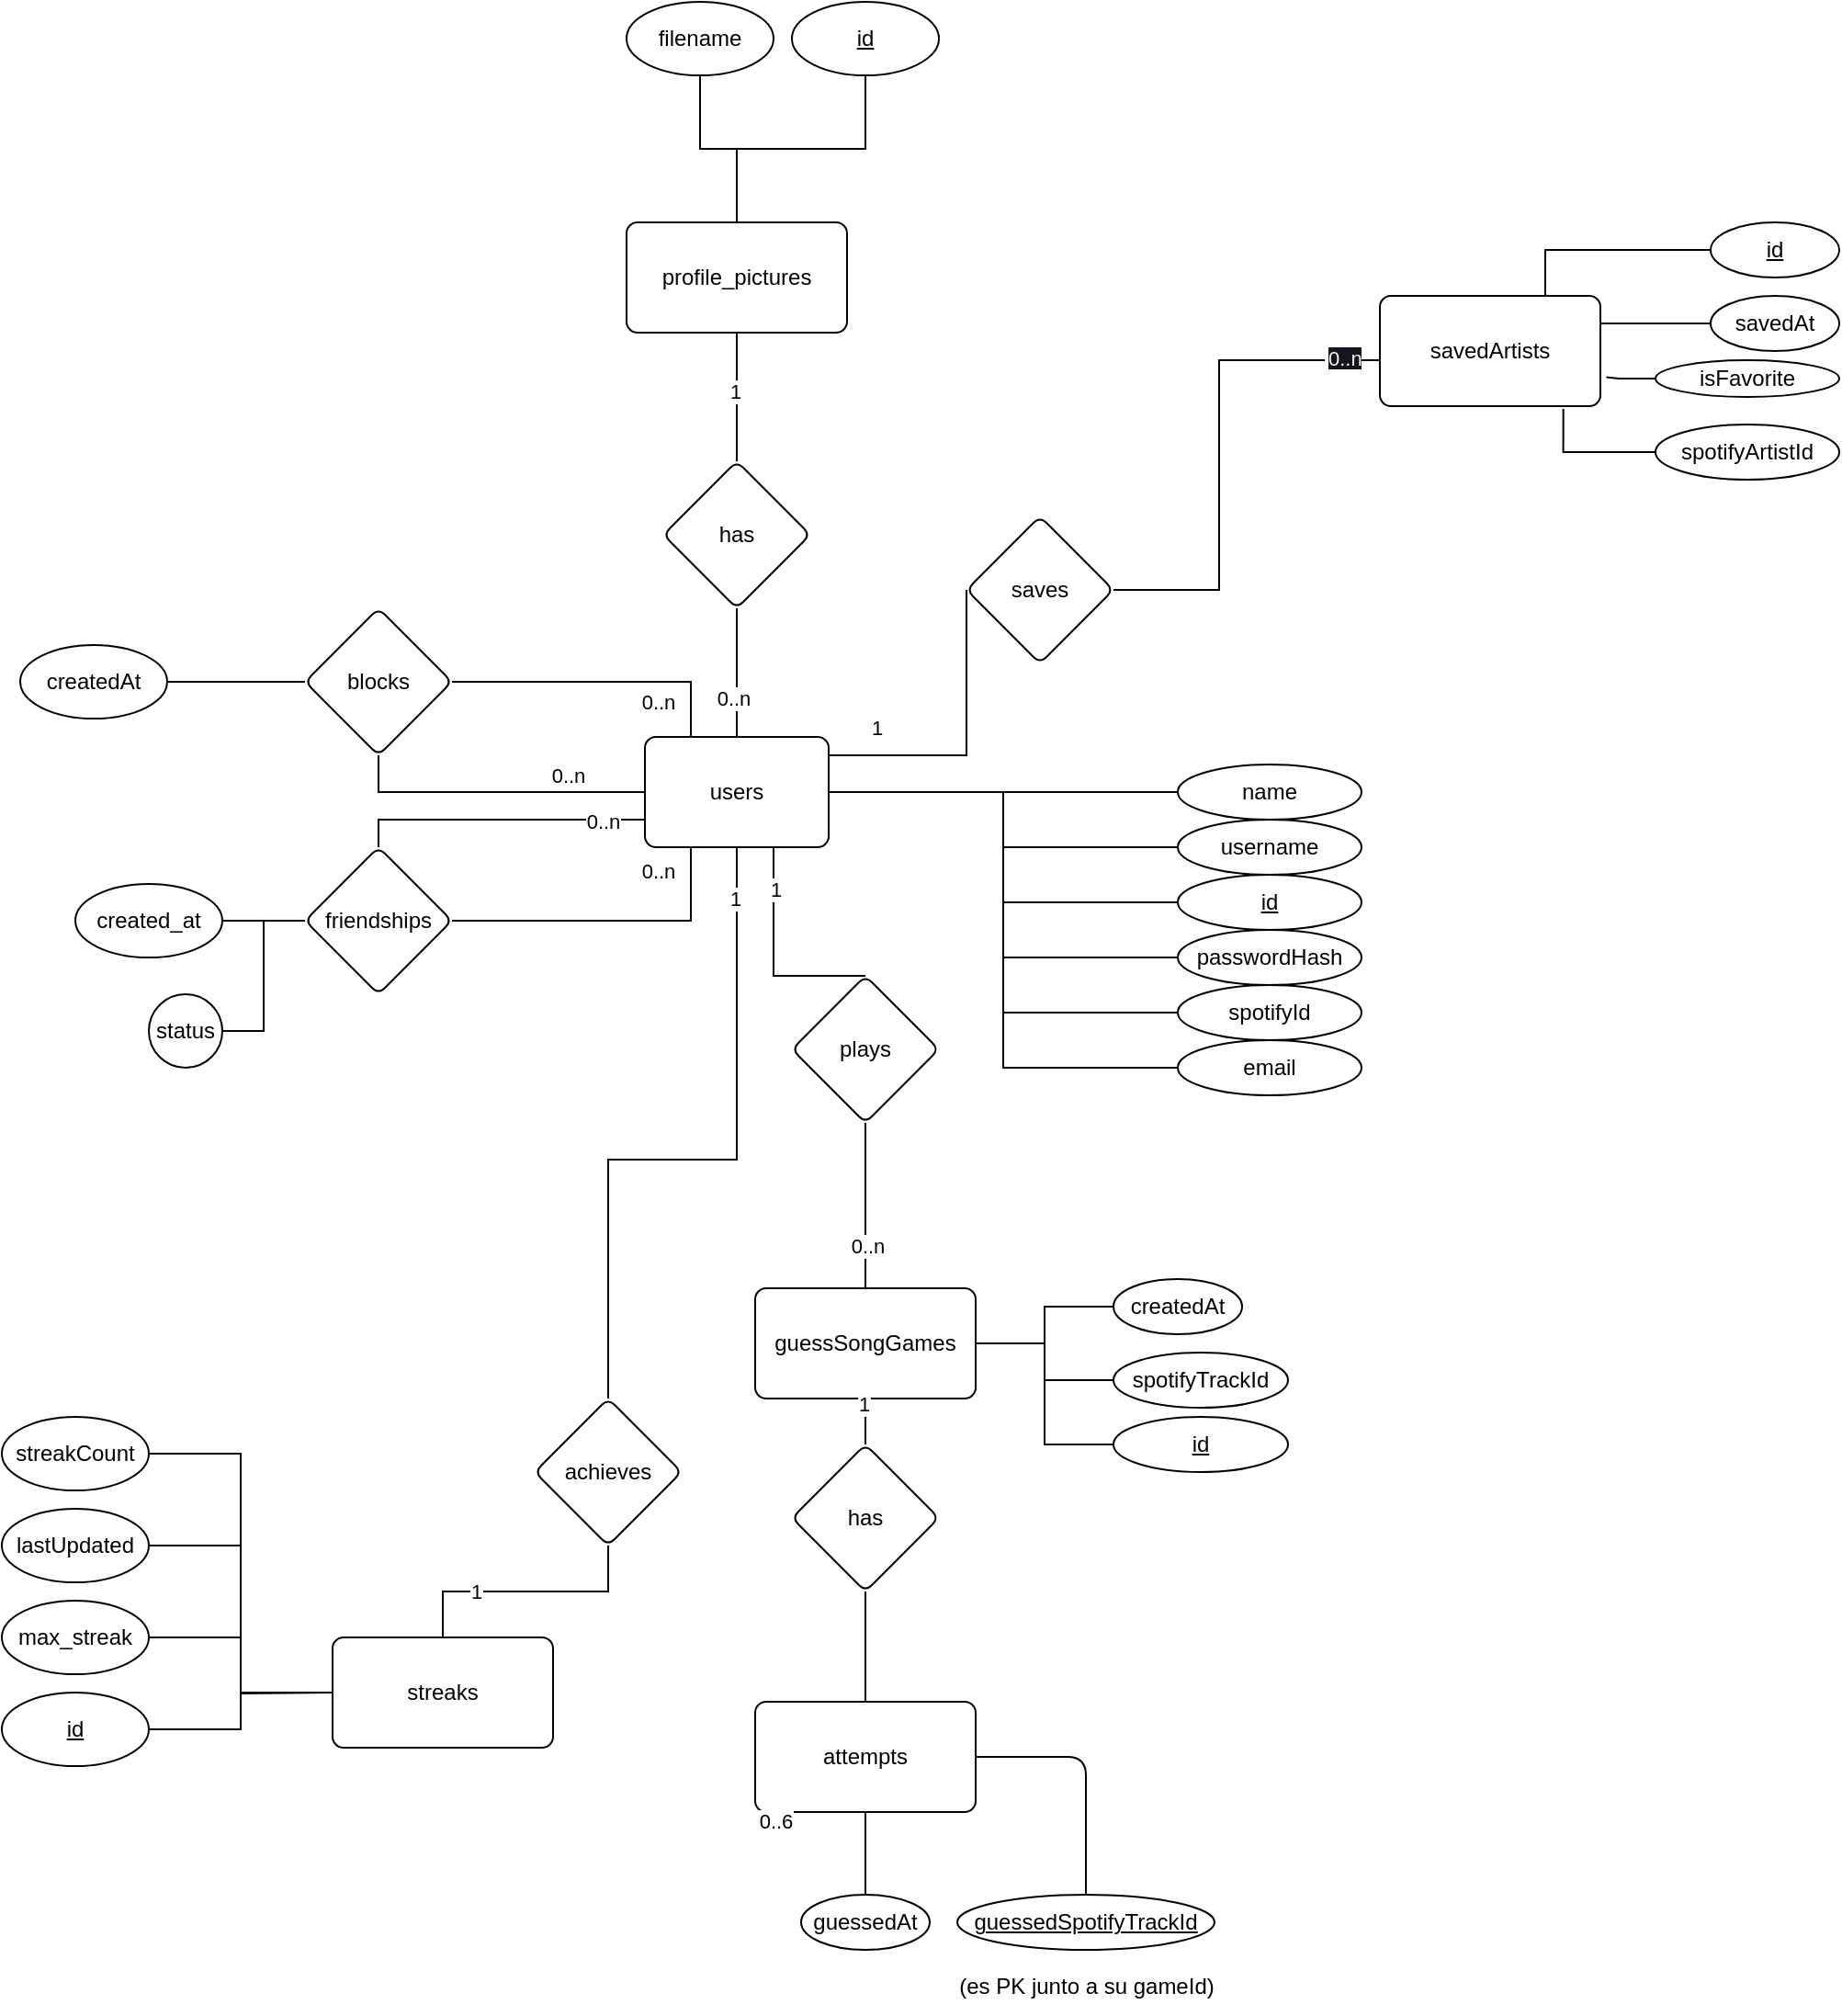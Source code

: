 <mxfile version="24.7.8">
  <diagram id="ZU8oZovs3SOM6N7MPJM6" name="Page-1">
    <mxGraphModel dx="1199" dy="1201" grid="1" gridSize="10" guides="1" tooltips="1" connect="1" arrows="1" fold="1" page="1" pageScale="1" pageWidth="850" pageHeight="1100" math="0" shadow="0">
      <root>
        <mxCell id="0" />
        <mxCell id="1" parent="0" />
        <mxCell id="laMTZQYiR48xp2a-LF_z-140" style="edgeStyle=orthogonalEdgeStyle;rounded=0;orthogonalLoop=1;jettySize=auto;html=1;exitX=1;exitY=0.5;exitDx=0;exitDy=0;entryX=0;entryY=0.5;entryDx=0;entryDy=0;strokeColor=none;enumerate=0;comic=0;" parent="1" source="laMTZQYiR48xp2a-LF_z-135" edge="1">
          <mxGeometry relative="1" as="geometry">
            <mxPoint x="1620" y="960" as="targetPoint" />
          </mxGeometry>
        </mxCell>
        <mxCell id="laMTZQYiR48xp2a-LF_z-145" value="" style="edgeStyle=orthogonalEdgeStyle;rounded=0;orthogonalLoop=1;jettySize=auto;html=1;entryX=0;entryY=0.5;entryDx=0;entryDy=0;enumerate=0;comic=0;endArrow=none;endFill=0;" parent="1" source="laMTZQYiR48xp2a-LF_z-135" target="laMTZQYiR48xp2a-LF_z-144" edge="1">
          <mxGeometry relative="1" as="geometry">
            <Array as="points">
              <mxPoint x="1580" y="940" />
              <mxPoint x="1580" y="940" />
            </Array>
          </mxGeometry>
        </mxCell>
        <mxCell id="laMTZQYiR48xp2a-LF_z-201" value="1" style="edgeLabel;html=1;align=center;verticalAlign=middle;resizable=0;points=[];enumerate=0;comic=0;" parent="laMTZQYiR48xp2a-LF_z-145" vertex="1" connectable="0">
          <mxGeometry x="-0.838" y="-1" relative="1" as="geometry">
            <mxPoint x="12" y="-16" as="offset" />
          </mxGeometry>
        </mxCell>
        <mxCell id="laMTZQYiR48xp2a-LF_z-182" value="" style="edgeStyle=orthogonalEdgeStyle;rounded=0;orthogonalLoop=1;jettySize=auto;html=1;enumerate=0;comic=0;endArrow=none;endFill=0;exitX=0;exitY=0.75;exitDx=0;exitDy=0;" parent="1" source="laMTZQYiR48xp2a-LF_z-135" target="laMTZQYiR48xp2a-LF_z-181" edge="1">
          <mxGeometry relative="1" as="geometry">
            <Array as="points">
              <mxPoint x="1315" y="975" />
            </Array>
          </mxGeometry>
        </mxCell>
        <mxCell id="laMTZQYiR48xp2a-LF_z-193" value="0..n" style="edgeLabel;html=1;align=center;verticalAlign=middle;resizable=0;points=[];enumerate=0;comic=0;" parent="laMTZQYiR48xp2a-LF_z-182" vertex="1" connectable="0">
          <mxGeometry x="-0.704" y="1" relative="1" as="geometry">
            <mxPoint as="offset" />
          </mxGeometry>
        </mxCell>
        <mxCell id="laMTZQYiR48xp2a-LF_z-196" value="" style="edgeStyle=orthogonalEdgeStyle;rounded=0;orthogonalLoop=1;jettySize=auto;html=1;enumerate=0;comic=0;endArrow=none;endFill=0;entryX=0.5;entryY=0;entryDx=0;entryDy=0;" parent="1" source="laMTZQYiR48xp2a-LF_z-135" target="laMTZQYiR48xp2a-LF_z-195" edge="1">
          <mxGeometry relative="1" as="geometry">
            <Array as="points">
              <mxPoint x="1530" y="1060" />
            </Array>
          </mxGeometry>
        </mxCell>
        <mxCell id="laMTZQYiR48xp2a-LF_z-199" value="1" style="edgeLabel;html=1;align=center;verticalAlign=middle;resizable=0;points=[];enumerate=0;comic=0;" parent="laMTZQYiR48xp2a-LF_z-196" vertex="1" connectable="0">
          <mxGeometry x="-0.629" y="1" relative="1" as="geometry">
            <mxPoint as="offset" />
          </mxGeometry>
        </mxCell>
        <mxCell id="laMTZQYiR48xp2a-LF_z-239" value="" style="edgeStyle=orthogonalEdgeStyle;rounded=0;orthogonalLoop=1;jettySize=auto;html=1;enumerate=0;comic=0;endArrow=none;endFill=0;" parent="1" source="laMTZQYiR48xp2a-LF_z-135" target="laMTZQYiR48xp2a-LF_z-231" edge="1">
          <mxGeometry relative="1" as="geometry" />
        </mxCell>
        <mxCell id="laMTZQYiR48xp2a-LF_z-251" style="edgeStyle=orthogonalEdgeStyle;rounded=0;orthogonalLoop=1;jettySize=auto;html=1;entryX=0;entryY=0.5;entryDx=0;entryDy=0;enumerate=0;comic=0;endArrow=none;endFill=0;" parent="1" source="laMTZQYiR48xp2a-LF_z-135" target="laMTZQYiR48xp2a-LF_z-250" edge="1">
          <mxGeometry relative="1" as="geometry" />
        </mxCell>
        <mxCell id="laMTZQYiR48xp2a-LF_z-252" style="edgeStyle=orthogonalEdgeStyle;rounded=0;orthogonalLoop=1;jettySize=auto;html=1;entryX=0;entryY=0.5;entryDx=0;entryDy=0;enumerate=0;comic=0;endArrow=none;endFill=0;" parent="1" source="laMTZQYiR48xp2a-LF_z-135" target="laMTZQYiR48xp2a-LF_z-241" edge="1">
          <mxGeometry relative="1" as="geometry" />
        </mxCell>
        <mxCell id="laMTZQYiR48xp2a-LF_z-253" style="edgeStyle=orthogonalEdgeStyle;rounded=0;orthogonalLoop=1;jettySize=auto;html=1;entryX=0;entryY=0.5;entryDx=0;entryDy=0;enumerate=0;comic=0;endArrow=none;endFill=0;" parent="1" source="laMTZQYiR48xp2a-LF_z-135" target="laMTZQYiR48xp2a-LF_z-240" edge="1">
          <mxGeometry relative="1" as="geometry" />
        </mxCell>
        <mxCell id="laMTZQYiR48xp2a-LF_z-254" style="edgeStyle=orthogonalEdgeStyle;rounded=0;orthogonalLoop=1;jettySize=auto;html=1;entryX=0;entryY=0.5;entryDx=0;entryDy=0;enumerate=0;comic=0;endArrow=none;endFill=0;" parent="1" source="laMTZQYiR48xp2a-LF_z-135" target="laMTZQYiR48xp2a-LF_z-247" edge="1">
          <mxGeometry relative="1" as="geometry" />
        </mxCell>
        <mxCell id="laMTZQYiR48xp2a-LF_z-256" style="edgeStyle=orthogonalEdgeStyle;rounded=0;orthogonalLoop=1;jettySize=auto;html=1;entryX=0;entryY=0.5;entryDx=0;entryDy=0;enumerate=0;comic=0;endArrow=none;endFill=0;" parent="1" source="laMTZQYiR48xp2a-LF_z-135" target="laMTZQYiR48xp2a-LF_z-248" edge="1">
          <mxGeometry relative="1" as="geometry" />
        </mxCell>
        <mxCell id="laMTZQYiR48xp2a-LF_z-257" style="edgeStyle=orthogonalEdgeStyle;rounded=0;orthogonalLoop=1;jettySize=auto;html=1;entryX=0;entryY=0.5;entryDx=0;entryDy=0;enumerate=0;comic=0;endArrow=none;endFill=0;" parent="1" source="laMTZQYiR48xp2a-LF_z-135" target="laMTZQYiR48xp2a-LF_z-249" edge="1">
          <mxGeometry relative="1" as="geometry" />
        </mxCell>
        <mxCell id="laMTZQYiR48xp2a-LF_z-300" style="edgeStyle=orthogonalEdgeStyle;rounded=0;orthogonalLoop=1;jettySize=auto;html=1;enumerate=0;comic=0;endArrow=none;endFill=0;entryX=0.5;entryY=0;entryDx=0;entryDy=0;" parent="1" source="laMTZQYiR48xp2a-LF_z-135" target="laMTZQYiR48xp2a-LF_z-299" edge="1">
          <mxGeometry relative="1" as="geometry">
            <Array as="points">
              <mxPoint x="1510" y="1160" />
              <mxPoint x="1440" y="1160" />
            </Array>
          </mxGeometry>
        </mxCell>
        <mxCell id="laMTZQYiR48xp2a-LF_z-309" value="1" style="edgeLabel;html=1;align=center;verticalAlign=middle;resizable=0;points=[];enumerate=0;comic=0;" parent="laMTZQYiR48xp2a-LF_z-300" vertex="1" connectable="0">
          <mxGeometry x="-0.849" relative="1" as="geometry">
            <mxPoint x="-1" as="offset" />
          </mxGeometry>
        </mxCell>
        <mxCell id="rbyhujNl4YVfXhtfYAaq-50" style="edgeStyle=orthogonalEdgeStyle;rounded=0;orthogonalLoop=1;jettySize=auto;html=1;entryX=0.5;entryY=1;entryDx=0;entryDy=0;endArrow=none;endFill=0;" edge="1" parent="1" source="laMTZQYiR48xp2a-LF_z-135" target="14">
          <mxGeometry relative="1" as="geometry" />
        </mxCell>
        <mxCell id="laMTZQYiR48xp2a-LF_z-135" value="users" style="rounded=1;arcSize=10;whiteSpace=wrap;html=1;align=center;enumerate=0;comic=0;" parent="1" vertex="1">
          <mxGeometry x="1460" y="930" width="100" height="60" as="geometry" />
        </mxCell>
        <mxCell id="rbyhujNl4YVfXhtfYAaq-57" style="edgeStyle=orthogonalEdgeStyle;rounded=0;orthogonalLoop=1;jettySize=auto;html=1;entryX=0;entryY=0.5;entryDx=0;entryDy=0;endArrow=none;endFill=0;" edge="1" parent="1" source="rbyhujNl4YVfXhtfYAaq-60" target="2">
          <mxGeometry relative="1" as="geometry" />
        </mxCell>
        <mxCell id="laMTZQYiR48xp2a-LF_z-144" value="saves" style="rhombus;whiteSpace=wrap;html=1;rounded=1;arcSize=10;enumerate=0;comic=0;" parent="1" vertex="1">
          <mxGeometry x="1635" y="810" width="80" height="80" as="geometry" />
        </mxCell>
        <mxCell id="laMTZQYiR48xp2a-LF_z-187" style="edgeStyle=orthogonalEdgeStyle;rounded=0;orthogonalLoop=1;jettySize=auto;html=1;entryX=1;entryY=0.5;entryDx=0;entryDy=0;enumerate=0;comic=0;endArrow=none;endFill=0;" parent="1" source="laMTZQYiR48xp2a-LF_z-181" target="laMTZQYiR48xp2a-LF_z-185" edge="1">
          <mxGeometry relative="1" as="geometry" />
        </mxCell>
        <mxCell id="laMTZQYiR48xp2a-LF_z-191" style="edgeStyle=orthogonalEdgeStyle;rounded=0;orthogonalLoop=1;jettySize=auto;html=1;entryX=0.25;entryY=1;entryDx=0;entryDy=0;exitX=1;exitY=0.5;exitDx=0;exitDy=0;enumerate=0;comic=0;endArrow=none;endFill=0;" parent="1" source="laMTZQYiR48xp2a-LF_z-181" target="laMTZQYiR48xp2a-LF_z-135" edge="1">
          <mxGeometry relative="1" as="geometry">
            <mxPoint x="1370" y="1140" as="sourcePoint" />
            <mxPoint x="1540" y="990" as="targetPoint" />
            <Array as="points">
              <mxPoint x="1485" y="1030" />
            </Array>
          </mxGeometry>
        </mxCell>
        <mxCell id="laMTZQYiR48xp2a-LF_z-194" value="0..n" style="edgeLabel;html=1;align=center;verticalAlign=middle;resizable=0;points=[];enumerate=0;comic=0;" parent="laMTZQYiR48xp2a-LF_z-191" vertex="1" connectable="0">
          <mxGeometry x="0.85" relative="1" as="geometry">
            <mxPoint x="-18" as="offset" />
          </mxGeometry>
        </mxCell>
        <mxCell id="laMTZQYiR48xp2a-LF_z-192" style="edgeStyle=orthogonalEdgeStyle;rounded=0;orthogonalLoop=1;jettySize=auto;html=1;entryX=1;entryY=0.5;entryDx=0;entryDy=0;enumerate=0;comic=0;endArrow=none;endFill=0;" parent="1" source="laMTZQYiR48xp2a-LF_z-181" target="laMTZQYiR48xp2a-LF_z-186" edge="1">
          <mxGeometry relative="1" as="geometry" />
        </mxCell>
        <mxCell id="laMTZQYiR48xp2a-LF_z-181" value="friendships" style="rhombus;whiteSpace=wrap;html=1;rounded=1;arcSize=10;enumerate=0;comic=0;" parent="1" vertex="1">
          <mxGeometry x="1275" y="990" width="80" height="80" as="geometry" />
        </mxCell>
        <mxCell id="laMTZQYiR48xp2a-LF_z-185" value="created_at" style="ellipse;whiteSpace=wrap;html=1;rounded=1;arcSize=10;enumerate=0;comic=0;" parent="1" vertex="1">
          <mxGeometry x="1150" y="1010" width="80" height="40" as="geometry" />
        </mxCell>
        <mxCell id="laMTZQYiR48xp2a-LF_z-186" value="status" style="ellipse;whiteSpace=wrap;html=1;rounded=1;arcSize=10;enumerate=0;comic=0;" parent="1" vertex="1">
          <mxGeometry x="1190" y="1070" width="40" height="40" as="geometry" />
        </mxCell>
        <mxCell id="laMTZQYiR48xp2a-LF_z-198" value="" style="edgeStyle=orthogonalEdgeStyle;rounded=0;orthogonalLoop=1;jettySize=auto;html=1;enumerate=0;comic=0;endArrow=none;endFill=0;" parent="1" source="laMTZQYiR48xp2a-LF_z-195" target="laMTZQYiR48xp2a-LF_z-197" edge="1">
          <mxGeometry relative="1" as="geometry" />
        </mxCell>
        <mxCell id="laMTZQYiR48xp2a-LF_z-200" value="0..n" style="edgeLabel;html=1;align=center;verticalAlign=middle;resizable=0;points=[];enumerate=0;comic=0;" parent="laMTZQYiR48xp2a-LF_z-198" vertex="1" connectable="0">
          <mxGeometry x="0.492" y="1" relative="1" as="geometry">
            <mxPoint as="offset" />
          </mxGeometry>
        </mxCell>
        <mxCell id="laMTZQYiR48xp2a-LF_z-195" value="plays" style="rhombus;whiteSpace=wrap;html=1;rounded=1;arcSize=10;enumerate=0;comic=0;" parent="1" vertex="1">
          <mxGeometry x="1540" y="1060" width="80" height="80" as="geometry" />
        </mxCell>
        <mxCell id="laMTZQYiR48xp2a-LF_z-215" value="" style="edgeStyle=orthogonalEdgeStyle;rounded=0;orthogonalLoop=1;jettySize=auto;html=1;enumerate=0;comic=0;endArrow=none;endFill=0;entryX=0;entryY=0.5;entryDx=0;entryDy=0;" parent="1" source="laMTZQYiR48xp2a-LF_z-197" target="30" edge="1">
          <mxGeometry relative="1" as="geometry">
            <mxPoint x="1410.0" y="1285.034" as="targetPoint" />
          </mxGeometry>
        </mxCell>
        <mxCell id="laMTZQYiR48xp2a-LF_z-218" style="edgeStyle=orthogonalEdgeStyle;rounded=0;orthogonalLoop=1;jettySize=auto;html=1;entryX=0;entryY=0.5;entryDx=0;entryDy=0;enumerate=0;comic=0;endArrow=none;endFill=0;" parent="1" source="laMTZQYiR48xp2a-LF_z-197" target="laMTZQYiR48xp2a-LF_z-217" edge="1">
          <mxGeometry relative="1" as="geometry" />
        </mxCell>
        <mxCell id="laMTZQYiR48xp2a-LF_z-264" value="" style="edgeStyle=orthogonalEdgeStyle;rounded=0;orthogonalLoop=1;jettySize=auto;html=1;exitX=0.5;exitY=1;exitDx=0;exitDy=0;enumerate=0;comic=0;endArrow=none;endFill=0;entryX=0.5;entryY=0;entryDx=0;entryDy=0;" parent="1" source="rbyhujNl4YVfXhtfYAaq-39" target="rbyhujNl4YVfXhtfYAaq-42" edge="1">
          <mxGeometry relative="1" as="geometry">
            <mxPoint x="1580" y="1225" as="sourcePoint" />
            <mxPoint x="1760" y="1445" as="targetPoint" />
          </mxGeometry>
        </mxCell>
        <mxCell id="rbyhujNl4YVfXhtfYAaq-56" style="edgeStyle=orthogonalEdgeStyle;rounded=0;orthogonalLoop=1;jettySize=auto;html=1;entryX=0;entryY=0.5;entryDx=0;entryDy=0;endArrow=none;endFill=0;" edge="1" parent="1" source="laMTZQYiR48xp2a-LF_z-197" target="rbyhujNl4YVfXhtfYAaq-55">
          <mxGeometry relative="1" as="geometry" />
        </mxCell>
        <mxCell id="laMTZQYiR48xp2a-LF_z-197" value="guessSongGames" style="rounded=1;whiteSpace=wrap;html=1;arcSize=10;enumerate=0;comic=0;" parent="1" vertex="1">
          <mxGeometry x="1520" y="1230" width="120" height="60" as="geometry" />
        </mxCell>
        <mxCell id="laMTZQYiR48xp2a-LF_z-217" value="createdAt" style="ellipse;whiteSpace=wrap;html=1;rounded=1;arcSize=10;fontStyle=0;enumerate=0;comic=0;" parent="1" vertex="1">
          <mxGeometry x="1715" y="1225" width="70" height="30" as="geometry" />
        </mxCell>
        <mxCell id="laMTZQYiR48xp2a-LF_z-234" value="" style="edgeStyle=orthogonalEdgeStyle;rounded=0;orthogonalLoop=1;jettySize=auto;html=1;enumerate=0;comic=0;endArrow=none;endFill=0;" parent="1" source="laMTZQYiR48xp2a-LF_z-231" target="laMTZQYiR48xp2a-LF_z-233" edge="1">
          <mxGeometry relative="1" as="geometry" />
        </mxCell>
        <mxCell id="laMTZQYiR48xp2a-LF_z-261" value="1" style="edgeLabel;html=1;align=center;verticalAlign=middle;resizable=0;points=[];enumerate=0;comic=0;" parent="laMTZQYiR48xp2a-LF_z-234" vertex="1" connectable="0">
          <mxGeometry x="0.093" y="1" relative="1" as="geometry">
            <mxPoint as="offset" />
          </mxGeometry>
        </mxCell>
        <mxCell id="laMTZQYiR48xp2a-LF_z-231" value="has" style="rhombus;whiteSpace=wrap;html=1;rounded=1;arcSize=10;enumerate=0;comic=0;" parent="1" vertex="1">
          <mxGeometry x="1470" y="780" width="80" height="80" as="geometry" />
        </mxCell>
        <mxCell id="laMTZQYiR48xp2a-LF_z-238" style="edgeStyle=orthogonalEdgeStyle;rounded=0;orthogonalLoop=1;jettySize=auto;html=1;entryX=0.5;entryY=1;entryDx=0;entryDy=0;enumerate=0;comic=0;endArrow=none;endFill=0;" parent="1" source="laMTZQYiR48xp2a-LF_z-233" target="laMTZQYiR48xp2a-LF_z-236" edge="1">
          <mxGeometry relative="1" as="geometry">
            <Array as="points">
              <mxPoint x="1510" y="610" />
              <mxPoint x="1490" y="610" />
            </Array>
          </mxGeometry>
        </mxCell>
        <mxCell id="laMTZQYiR48xp2a-LF_z-233" value="profile_pictures" style="whiteSpace=wrap;html=1;rounded=1;arcSize=10;fontStyle=0;enumerate=0;comic=0;fillColor=default;" parent="1" vertex="1">
          <mxGeometry x="1450" y="650" width="120" height="60" as="geometry" />
        </mxCell>
        <mxCell id="laMTZQYiR48xp2a-LF_z-235" value="id" style="ellipse;whiteSpace=wrap;html=1;rounded=1;arcSize=10;fontStyle=4;enumerate=0;comic=0;" parent="1" vertex="1">
          <mxGeometry x="1540" y="530" width="80" height="40" as="geometry" />
        </mxCell>
        <mxCell id="laMTZQYiR48xp2a-LF_z-236" value="filename" style="ellipse;whiteSpace=wrap;html=1;rounded=1;arcSize=10;enumerate=0;comic=0;" parent="1" vertex="1">
          <mxGeometry x="1450" y="530" width="80" height="40" as="geometry" />
        </mxCell>
        <mxCell id="laMTZQYiR48xp2a-LF_z-237" style="edgeStyle=orthogonalEdgeStyle;rounded=0;orthogonalLoop=1;jettySize=auto;html=1;entryX=0.5;entryY=1;entryDx=0;entryDy=0;enumerate=0;comic=0;endArrow=none;endFill=0;" parent="1" source="laMTZQYiR48xp2a-LF_z-233" target="laMTZQYiR48xp2a-LF_z-235" edge="1">
          <mxGeometry relative="1" as="geometry" />
        </mxCell>
        <mxCell id="laMTZQYiR48xp2a-LF_z-240" value="id" style="ellipse;whiteSpace=wrap;html=1;rounded=1;arcSize=10;fontStyle=4;enumerate=0;comic=0;" parent="1" vertex="1">
          <mxGeometry x="1750" y="1005" width="100" height="30" as="geometry" />
        </mxCell>
        <mxCell id="laMTZQYiR48xp2a-LF_z-241" value="username" style="ellipse;whiteSpace=wrap;html=1;rounded=1;arcSize=10;fontStyle=0;enumerate=0;comic=0;" parent="1" vertex="1">
          <mxGeometry x="1750" y="975" width="100" height="30" as="geometry" />
        </mxCell>
        <mxCell id="laMTZQYiR48xp2a-LF_z-247" value="passwordHash" style="ellipse;whiteSpace=wrap;html=1;rounded=1;arcSize=10;fontStyle=0;enumerate=0;comic=0;" parent="1" vertex="1">
          <mxGeometry x="1750" y="1035" width="100" height="30" as="geometry" />
        </mxCell>
        <mxCell id="laMTZQYiR48xp2a-LF_z-248" value="spotifyId" style="ellipse;whiteSpace=wrap;html=1;rounded=1;arcSize=10;fontStyle=0;enumerate=0;comic=0;" parent="1" vertex="1">
          <mxGeometry x="1750" y="1065" width="100" height="30" as="geometry" />
        </mxCell>
        <mxCell id="laMTZQYiR48xp2a-LF_z-249" value="email" style="ellipse;whiteSpace=wrap;html=1;rounded=1;arcSize=10;fontStyle=0;enumerate=0;comic=0;" parent="1" vertex="1">
          <mxGeometry x="1750" y="1095" width="100" height="30" as="geometry" />
        </mxCell>
        <mxCell id="laMTZQYiR48xp2a-LF_z-250" value="name" style="ellipse;whiteSpace=wrap;html=1;rounded=1;arcSize=10;fontStyle=0;enumerate=0;comic=0;" parent="1" vertex="1">
          <mxGeometry x="1750" y="945" width="100" height="30" as="geometry" />
        </mxCell>
        <mxCell id="laMTZQYiR48xp2a-LF_z-270" style="edgeStyle=orthogonalEdgeStyle;rounded=0;orthogonalLoop=1;jettySize=auto;html=1;entryX=0.5;entryY=0;entryDx=0;entryDy=0;enumerate=0;comic=0;endArrow=none;endFill=0;exitX=0.5;exitY=1;exitDx=0;exitDy=0;" parent="1" source="rbyhujNl4YVfXhtfYAaq-42" target="laMTZQYiR48xp2a-LF_z-269" edge="1">
          <mxGeometry relative="1" as="geometry">
            <mxPoint x="1760" y="1525" as="sourcePoint" />
          </mxGeometry>
        </mxCell>
        <mxCell id="34" style="edgeStyle=none;html=1;exitX=1;exitY=0.5;exitDx=0;exitDy=0;entryX=0.5;entryY=0;entryDx=0;entryDy=0;endArrow=none;endFill=0;" parent="1" source="rbyhujNl4YVfXhtfYAaq-42" target="32" edge="1">
          <mxGeometry relative="1" as="geometry">
            <Array as="points">
              <mxPoint x="1700" y="1485" />
            </Array>
            <mxPoint x="1800" y="1485" as="sourcePoint" />
          </mxGeometry>
        </mxCell>
        <mxCell id="laMTZQYiR48xp2a-LF_z-269" value="guessedAt" style="ellipse;whiteSpace=wrap;html=1;rounded=1;arcSize=10;fontStyle=0;enumerate=0;comic=0;" parent="1" vertex="1">
          <mxGeometry x="1545" y="1560" width="70" height="30" as="geometry" />
        </mxCell>
        <mxCell id="laMTZQYiR48xp2a-LF_z-307" value="" style="edgeStyle=orthogonalEdgeStyle;rounded=0;orthogonalLoop=1;jettySize=auto;html=1;enumerate=0;comic=0;endArrow=none;endFill=0;" parent="1" source="laMTZQYiR48xp2a-LF_z-299" target="laMTZQYiR48xp2a-LF_z-306" edge="1">
          <mxGeometry relative="1" as="geometry" />
        </mxCell>
        <mxCell id="laMTZQYiR48xp2a-LF_z-310" value="1" style="edgeLabel;html=1;align=center;verticalAlign=middle;resizable=0;points=[];enumerate=0;comic=0;" parent="laMTZQYiR48xp2a-LF_z-307" vertex="1" connectable="0">
          <mxGeometry x="0.429" y="2" relative="1" as="geometry">
            <mxPoint x="3" y="-2" as="offset" />
          </mxGeometry>
        </mxCell>
        <mxCell id="laMTZQYiR48xp2a-LF_z-299" value="achieves" style="rhombus;whiteSpace=wrap;html=1;rounded=1;arcSize=10;enumerate=0;comic=0;" parent="1" vertex="1">
          <mxGeometry x="1400" y="1290" width="80" height="80" as="geometry" />
        </mxCell>
        <mxCell id="laMTZQYiR48xp2a-LF_z-315" style="edgeStyle=orthogonalEdgeStyle;rounded=0;orthogonalLoop=1;jettySize=auto;html=1;entryX=1;entryY=0.5;entryDx=0;entryDy=0;enumerate=0;comic=0;endArrow=none;endFill=0;exitX=0;exitY=0.5;exitDx=0;exitDy=0;" parent="1" source="laMTZQYiR48xp2a-LF_z-306" target="laMTZQYiR48xp2a-LF_z-311" edge="1">
          <mxGeometry relative="1" as="geometry" />
        </mxCell>
        <mxCell id="laMTZQYiR48xp2a-LF_z-317" style="edgeStyle=orthogonalEdgeStyle;rounded=0;orthogonalLoop=1;jettySize=auto;html=1;entryX=1;entryY=0.5;entryDx=0;entryDy=0;enumerate=0;comic=0;endArrow=none;endFill=0;exitX=0;exitY=0.5;exitDx=0;exitDy=0;" parent="1" source="laMTZQYiR48xp2a-LF_z-306" target="laMTZQYiR48xp2a-LF_z-312" edge="1">
          <mxGeometry relative="1" as="geometry" />
        </mxCell>
        <mxCell id="laMTZQYiR48xp2a-LF_z-318" style="edgeStyle=orthogonalEdgeStyle;rounded=0;orthogonalLoop=1;jettySize=auto;html=1;entryX=1;entryY=0.5;entryDx=0;entryDy=0;enumerate=0;comic=0;endArrow=none;endFill=0;" parent="1" target="laMTZQYiR48xp2a-LF_z-313" edge="1">
          <mxGeometry relative="1" as="geometry">
            <mxPoint x="1290" y="1450" as="sourcePoint" />
          </mxGeometry>
        </mxCell>
        <mxCell id="laMTZQYiR48xp2a-LF_z-319" style="edgeStyle=orthogonalEdgeStyle;rounded=0;orthogonalLoop=1;jettySize=auto;html=1;entryX=1;entryY=0.5;entryDx=0;entryDy=0;enumerate=0;comic=0;endArrow=none;endFill=0;exitX=0;exitY=0.5;exitDx=0;exitDy=0;" parent="1" source="laMTZQYiR48xp2a-LF_z-306" target="laMTZQYiR48xp2a-LF_z-314" edge="1">
          <mxGeometry relative="1" as="geometry" />
        </mxCell>
        <mxCell id="laMTZQYiR48xp2a-LF_z-306" value="streaks" style="whiteSpace=wrap;html=1;rounded=1;arcSize=10;enumerate=0;comic=0;" parent="1" vertex="1">
          <mxGeometry x="1290" y="1420" width="120" height="60" as="geometry" />
        </mxCell>
        <mxCell id="laMTZQYiR48xp2a-LF_z-311" value="streakCount" style="ellipse;whiteSpace=wrap;html=1;rounded=1;arcSize=10;enumerate=0;comic=0;" parent="1" vertex="1">
          <mxGeometry x="1110" y="1300" width="80" height="40" as="geometry" />
        </mxCell>
        <mxCell id="laMTZQYiR48xp2a-LF_z-312" value="lastUpdated" style="ellipse;whiteSpace=wrap;html=1;rounded=1;arcSize=10;enumerate=0;comic=0;" parent="1" vertex="1">
          <mxGeometry x="1110" y="1350" width="80" height="40" as="geometry" />
        </mxCell>
        <mxCell id="laMTZQYiR48xp2a-LF_z-313" value="max_streak" style="ellipse;whiteSpace=wrap;html=1;rounded=1;arcSize=10;enumerate=0;comic=0;" parent="1" vertex="1">
          <mxGeometry x="1110" y="1400" width="80" height="40" as="geometry" />
        </mxCell>
        <mxCell id="laMTZQYiR48xp2a-LF_z-314" value="id" style="ellipse;whiteSpace=wrap;html=1;rounded=1;arcSize=10;fontStyle=4;enumerate=0;comic=0;" parent="1" vertex="1">
          <mxGeometry x="1110" y="1450" width="80" height="40" as="geometry" />
        </mxCell>
        <mxCell id="rbyhujNl4YVfXhtfYAaq-59" style="edgeStyle=orthogonalEdgeStyle;rounded=0;orthogonalLoop=1;jettySize=auto;html=1;entryX=0;entryY=0.5;entryDx=0;entryDy=0;exitX=0.75;exitY=0;exitDx=0;exitDy=0;endArrow=none;endFill=0;" edge="1" parent="1" source="2" target="rbyhujNl4YVfXhtfYAaq-58">
          <mxGeometry relative="1" as="geometry" />
        </mxCell>
        <mxCell id="2" value="savedArtists" style="whiteSpace=wrap;html=1;rounded=1;arcSize=10;enumerate=0;comic=0;" parent="1" vertex="1">
          <mxGeometry x="1860" y="690" width="120" height="60" as="geometry" />
        </mxCell>
        <mxCell id="4" value="isFavorite" style="ellipse;whiteSpace=wrap;html=1;rounded=1;arcSize=10;enumerate=0;comic=0;" parent="1" vertex="1">
          <mxGeometry x="2010" y="725" width="100" height="20" as="geometry" />
        </mxCell>
        <mxCell id="7" value="spotifyArtistId" style="ellipse;whiteSpace=wrap;html=1;rounded=1;arcSize=10;enumerate=0;comic=0;" parent="1" vertex="1">
          <mxGeometry x="2010" y="760" width="100" height="30" as="geometry" />
        </mxCell>
        <mxCell id="rbyhujNl4YVfXhtfYAaq-35" style="edgeStyle=orthogonalEdgeStyle;rounded=0;orthogonalLoop=1;jettySize=auto;html=1;endArrow=none;endFill=0;entryX=1;entryY=0.25;entryDx=0;entryDy=0;" edge="1" parent="1" source="9" target="2">
          <mxGeometry relative="1" as="geometry">
            <mxPoint x="1990" y="710" as="targetPoint" />
          </mxGeometry>
        </mxCell>
        <mxCell id="9" value="savedAt" style="ellipse;whiteSpace=wrap;html=1;rounded=1;arcSize=10;enumerate=0;comic=0;" parent="1" vertex="1">
          <mxGeometry x="2040" y="690" width="70" height="30" as="geometry" />
        </mxCell>
        <mxCell id="rbyhujNl4YVfXhtfYAaq-53" style="edgeStyle=orthogonalEdgeStyle;rounded=0;orthogonalLoop=1;jettySize=auto;html=1;entryX=0.25;entryY=0;entryDx=0;entryDy=0;endArrow=none;endFill=0;" edge="1" parent="1" source="14" target="laMTZQYiR48xp2a-LF_z-135">
          <mxGeometry relative="1" as="geometry" />
        </mxCell>
        <mxCell id="rbyhujNl4YVfXhtfYAaq-54" style="edgeStyle=orthogonalEdgeStyle;rounded=0;orthogonalLoop=1;jettySize=auto;html=1;entryX=1;entryY=0.5;entryDx=0;entryDy=0;endArrow=none;endFill=0;" edge="1" parent="1" source="14" target="22">
          <mxGeometry relative="1" as="geometry" />
        </mxCell>
        <mxCell id="14" value="blocks" style="rhombus;whiteSpace=wrap;html=1;rounded=1;arcSize=10;enumerate=0;comic=0;" parent="1" vertex="1">
          <mxGeometry x="1275" y="860" width="80" height="80" as="geometry" />
        </mxCell>
        <mxCell id="22" value="createdAt" style="ellipse;whiteSpace=wrap;html=1;rounded=1;arcSize=10;enumerate=0;comic=0;" parent="1" vertex="1">
          <mxGeometry x="1120" y="880" width="80" height="40" as="geometry" />
        </mxCell>
        <mxCell id="24" value="0..n" style="edgeLabel;html=1;align=center;verticalAlign=middle;resizable=0;points=[];enumerate=0;comic=0;" parent="1" vertex="1" connectable="0">
          <mxGeometry x="1510" y="980" as="geometry">
            <mxPoint x="-43" y="-69" as="offset" />
          </mxGeometry>
        </mxCell>
        <mxCell id="28" value="0..n" style="edgeLabel;html=1;align=center;verticalAlign=middle;resizable=0;points=[];enumerate=0;comic=0;" parent="1" vertex="1" connectable="0">
          <mxGeometry x="1439.997" y="1035" as="geometry">
            <mxPoint x="-22" y="-84" as="offset" />
          </mxGeometry>
        </mxCell>
        <mxCell id="30" value="spotifyTrackId" style="ellipse;whiteSpace=wrap;html=1;rounded=1;arcSize=10;fontStyle=0;enumerate=0;comic=0;" parent="1" vertex="1">
          <mxGeometry x="1715" y="1265" width="95" height="30" as="geometry" />
        </mxCell>
        <mxCell id="rbyhujNl4YVfXhtfYAaq-37" style="edgeStyle=orthogonalEdgeStyle;rounded=0;orthogonalLoop=1;jettySize=auto;html=1;entryX=1.027;entryY=0.738;entryDx=0;entryDy=0;entryPerimeter=0;endArrow=none;endFill=0;" edge="1" parent="1" source="4" target="2">
          <mxGeometry relative="1" as="geometry" />
        </mxCell>
        <mxCell id="rbyhujNl4YVfXhtfYAaq-38" style="edgeStyle=orthogonalEdgeStyle;rounded=0;orthogonalLoop=1;jettySize=auto;html=1;entryX=0.832;entryY=1.024;entryDx=0;entryDy=0;entryPerimeter=0;endArrow=none;endFill=0;" edge="1" parent="1" source="7" target="2">
          <mxGeometry relative="1" as="geometry" />
        </mxCell>
        <mxCell id="rbyhujNl4YVfXhtfYAaq-40" value="" style="edgeStyle=orthogonalEdgeStyle;rounded=0;orthogonalLoop=1;jettySize=auto;html=1;exitX=0.5;exitY=1;exitDx=0;exitDy=0;enumerate=0;comic=0;endArrow=none;endFill=0;" edge="1" parent="1" source="laMTZQYiR48xp2a-LF_z-197" target="rbyhujNl4YVfXhtfYAaq-39">
          <mxGeometry relative="1" as="geometry">
            <mxPoint x="1530" y="1290" as="sourcePoint" />
            <mxPoint x="1710" y="1520" as="targetPoint" />
          </mxGeometry>
        </mxCell>
        <mxCell id="rbyhujNl4YVfXhtfYAaq-41" value="1" style="edgeLabel;html=1;align=center;verticalAlign=middle;resizable=0;points=[];enumerate=0;comic=0;" vertex="1" connectable="0" parent="rbyhujNl4YVfXhtfYAaq-40">
          <mxGeometry x="-0.908" y="-1" relative="1" as="geometry">
            <mxPoint as="offset" />
          </mxGeometry>
        </mxCell>
        <mxCell id="rbyhujNl4YVfXhtfYAaq-39" value="has" style="rhombus;whiteSpace=wrap;html=1;rounded=1;arcSize=10;enumerate=0;comic=0;" vertex="1" parent="1">
          <mxGeometry x="1540" y="1315" width="80" height="80" as="geometry" />
        </mxCell>
        <mxCell id="rbyhujNl4YVfXhtfYAaq-42" value="attempts" style="rounded=1;whiteSpace=wrap;html=1;arcSize=10;enumerate=0;comic=0;" vertex="1" parent="1">
          <mxGeometry x="1520" y="1455" width="120" height="60" as="geometry" />
        </mxCell>
        <mxCell id="rbyhujNl4YVfXhtfYAaq-47" value="0..n" style="edgeLabel;html=1;align=center;verticalAlign=middle;resizable=0;points=[];enumerate=0;comic=0;" vertex="1" connectable="0" parent="1">
          <mxGeometry x="1510" y="910" as="geometry">
            <mxPoint x="-2" y="-1" as="offset" />
          </mxGeometry>
        </mxCell>
        <mxCell id="rbyhujNl4YVfXhtfYAaq-48" value="" style="group" vertex="1" connectable="0" parent="1">
          <mxGeometry x="1620" y="1560" width="160" height="65" as="geometry" />
        </mxCell>
        <mxCell id="32" value="&lt;u&gt;guessedSpotifyTrackId&lt;/u&gt;" style="ellipse;whiteSpace=wrap;html=1;rounded=1;arcSize=10;fontStyle=0;enumerate=0;comic=0;" parent="rbyhujNl4YVfXhtfYAaq-48" vertex="1">
          <mxGeometry x="10" width="140" height="30" as="geometry" />
        </mxCell>
        <mxCell id="rbyhujNl4YVfXhtfYAaq-45" value="(es PK junto a su gameId)" style="text;html=1;align=center;verticalAlign=middle;resizable=0;points=[];autosize=1;strokeColor=none;fillColor=none;" vertex="1" parent="rbyhujNl4YVfXhtfYAaq-48">
          <mxGeometry y="35" width="160" height="30" as="geometry" />
        </mxCell>
        <mxCell id="rbyhujNl4YVfXhtfYAaq-49" value="0..6" style="edgeLabel;html=1;align=center;verticalAlign=middle;resizable=0;points=[];enumerate=0;comic=0;" vertex="1" connectable="0" parent="1">
          <mxGeometry x="1340" y="1350.002" as="geometry">
            <mxPoint x="191" y="170" as="offset" />
          </mxGeometry>
        </mxCell>
        <mxCell id="rbyhujNl4YVfXhtfYAaq-55" value="&lt;u&gt;id&lt;/u&gt;" style="ellipse;whiteSpace=wrap;html=1;rounded=1;arcSize=10;fontStyle=0;enumerate=0;comic=0;" vertex="1" parent="1">
          <mxGeometry x="1715" y="1300" width="95" height="30" as="geometry" />
        </mxCell>
        <mxCell id="rbyhujNl4YVfXhtfYAaq-58" value="&lt;u&gt;id&lt;/u&gt;" style="ellipse;whiteSpace=wrap;html=1;rounded=1;arcSize=10;enumerate=0;comic=0;" vertex="1" parent="1">
          <mxGeometry x="2040" y="650" width="70" height="30" as="geometry" />
        </mxCell>
        <mxCell id="rbyhujNl4YVfXhtfYAaq-62" value="" style="edgeStyle=orthogonalEdgeStyle;rounded=0;orthogonalLoop=1;jettySize=auto;html=1;entryX=0;entryY=0.5;entryDx=0;entryDy=0;endArrow=none;endFill=0;" edge="1" parent="1" source="laMTZQYiR48xp2a-LF_z-144" target="rbyhujNl4YVfXhtfYAaq-60">
          <mxGeometry relative="1" as="geometry">
            <mxPoint x="1715" y="850" as="sourcePoint" />
            <mxPoint x="1860" y="720" as="targetPoint" />
          </mxGeometry>
        </mxCell>
        <mxCell id="rbyhujNl4YVfXhtfYAaq-60" value="&lt;span style=&quot;color: rgb(240, 240, 240); font-family: Helvetica; font-size: 11px; font-style: normal; font-variant-ligatures: normal; font-variant-caps: normal; font-weight: 400; letter-spacing: normal; orphans: 2; text-align: center; text-indent: 0px; text-transform: none; widows: 2; word-spacing: 0px; -webkit-text-stroke-width: 0px; white-space: nowrap; background-color: rgb(24, 20, 29); float: none; display: inline !important;&quot;&gt;0..n&lt;/span&gt;" style="text;whiteSpace=wrap;html=1;fontFamily=Helvetica;fontSize=12;fontColor=default;fontStyle=0;" vertex="1" parent="1">
          <mxGeometry x="1830" y="710" width="20" height="30" as="geometry" />
        </mxCell>
      </root>
    </mxGraphModel>
  </diagram>
</mxfile>
